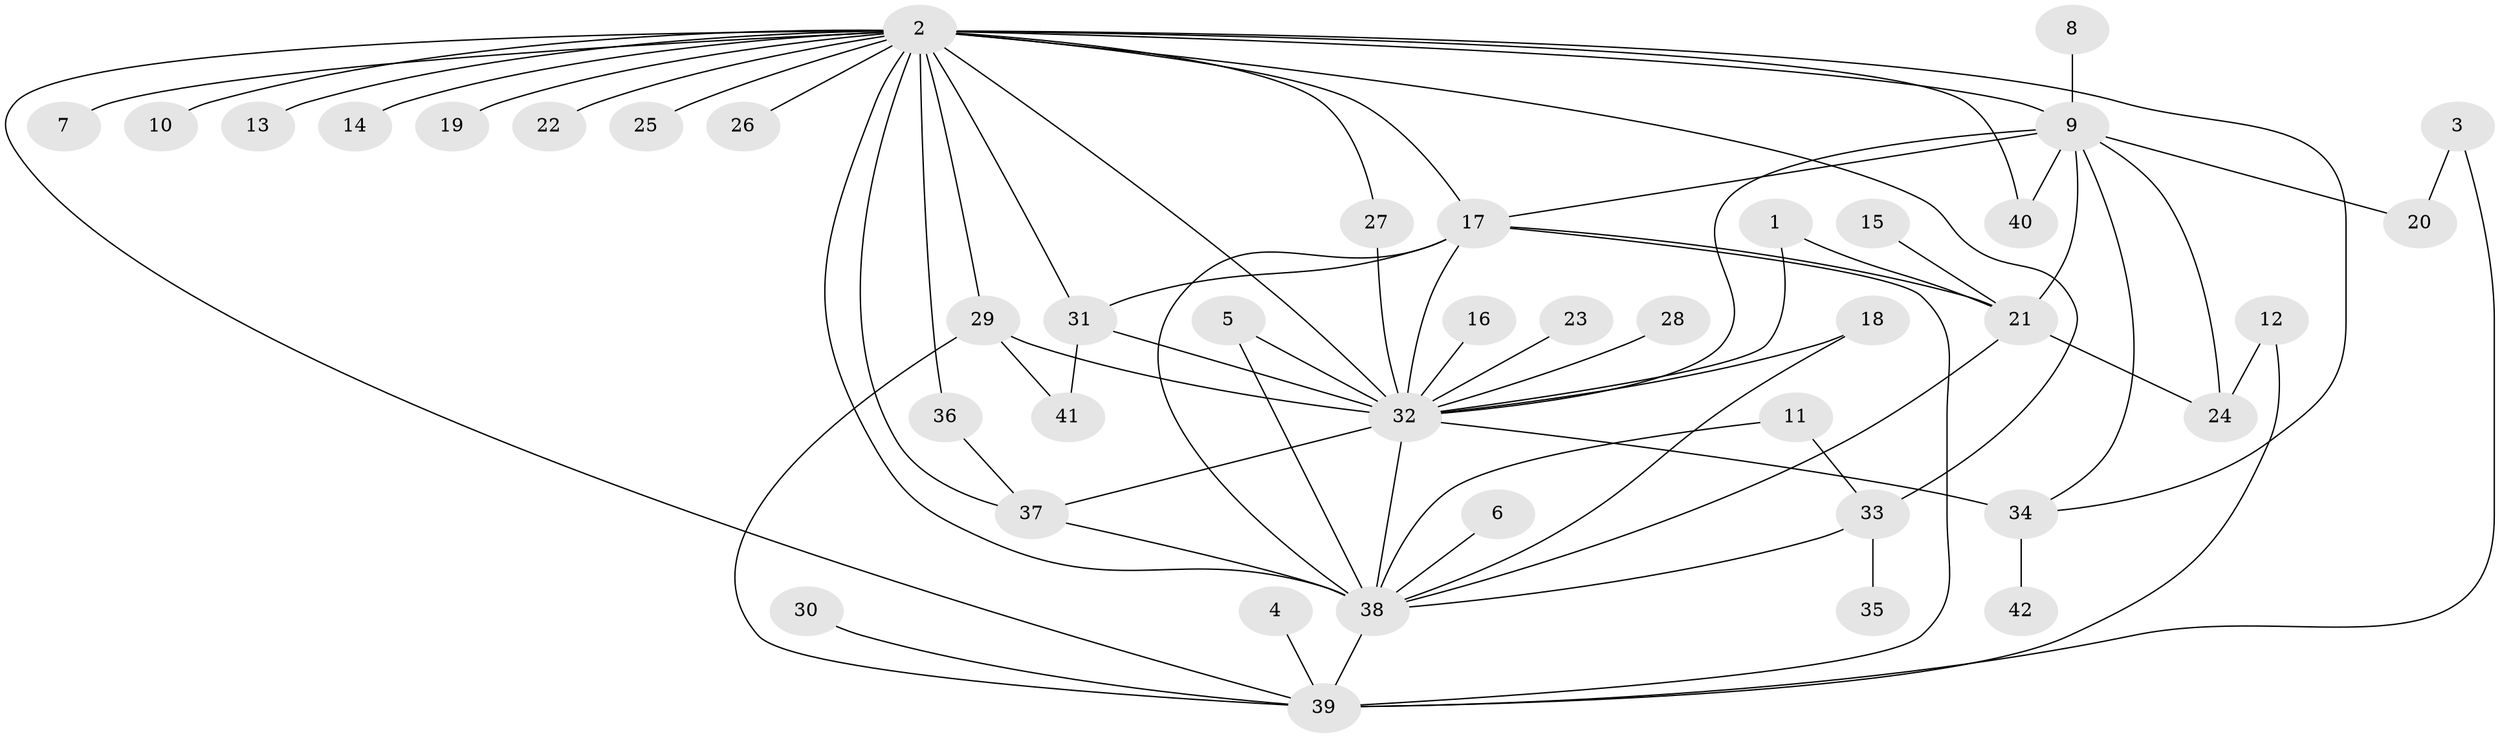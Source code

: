// original degree distribution, {26: 0.011904761904761904, 4: 0.10714285714285714, 11: 0.011904761904761904, 3: 0.14285714285714285, 6: 0.023809523809523808, 12: 0.011904761904761904, 9: 0.011904761904761904, 5: 0.023809523809523808, 2: 0.20238095238095238, 8: 0.011904761904761904, 1: 0.42857142857142855, 18: 0.011904761904761904}
// Generated by graph-tools (version 1.1) at 2025/25/03/09/25 03:25:57]
// undirected, 42 vertices, 70 edges
graph export_dot {
graph [start="1"]
  node [color=gray90,style=filled];
  1;
  2;
  3;
  4;
  5;
  6;
  7;
  8;
  9;
  10;
  11;
  12;
  13;
  14;
  15;
  16;
  17;
  18;
  19;
  20;
  21;
  22;
  23;
  24;
  25;
  26;
  27;
  28;
  29;
  30;
  31;
  32;
  33;
  34;
  35;
  36;
  37;
  38;
  39;
  40;
  41;
  42;
  1 -- 21 [weight=1.0];
  1 -- 32 [weight=1.0];
  2 -- 7 [weight=1.0];
  2 -- 9 [weight=1.0];
  2 -- 10 [weight=1.0];
  2 -- 13 [weight=1.0];
  2 -- 14 [weight=1.0];
  2 -- 17 [weight=1.0];
  2 -- 19 [weight=1.0];
  2 -- 22 [weight=1.0];
  2 -- 25 [weight=1.0];
  2 -- 26 [weight=1.0];
  2 -- 27 [weight=1.0];
  2 -- 29 [weight=1.0];
  2 -- 31 [weight=1.0];
  2 -- 32 [weight=4.0];
  2 -- 33 [weight=1.0];
  2 -- 34 [weight=1.0];
  2 -- 36 [weight=1.0];
  2 -- 37 [weight=1.0];
  2 -- 38 [weight=2.0];
  2 -- 39 [weight=1.0];
  2 -- 40 [weight=1.0];
  3 -- 20 [weight=1.0];
  3 -- 39 [weight=1.0];
  4 -- 39 [weight=1.0];
  5 -- 32 [weight=1.0];
  5 -- 38 [weight=1.0];
  6 -- 38 [weight=1.0];
  8 -- 9 [weight=1.0];
  9 -- 17 [weight=2.0];
  9 -- 20 [weight=1.0];
  9 -- 21 [weight=1.0];
  9 -- 24 [weight=1.0];
  9 -- 32 [weight=1.0];
  9 -- 34 [weight=1.0];
  9 -- 40 [weight=2.0];
  11 -- 33 [weight=1.0];
  11 -- 38 [weight=1.0];
  12 -- 24 [weight=1.0];
  12 -- 39 [weight=1.0];
  15 -- 21 [weight=1.0];
  16 -- 32 [weight=1.0];
  17 -- 21 [weight=1.0];
  17 -- 31 [weight=1.0];
  17 -- 32 [weight=2.0];
  17 -- 38 [weight=1.0];
  17 -- 39 [weight=1.0];
  18 -- 32 [weight=1.0];
  18 -- 38 [weight=1.0];
  21 -- 24 [weight=1.0];
  21 -- 38 [weight=1.0];
  23 -- 32 [weight=1.0];
  27 -- 32 [weight=1.0];
  28 -- 32 [weight=1.0];
  29 -- 32 [weight=1.0];
  29 -- 39 [weight=1.0];
  29 -- 41 [weight=1.0];
  30 -- 39 [weight=1.0];
  31 -- 32 [weight=1.0];
  31 -- 41 [weight=1.0];
  32 -- 34 [weight=3.0];
  32 -- 37 [weight=1.0];
  32 -- 38 [weight=1.0];
  33 -- 35 [weight=1.0];
  33 -- 38 [weight=1.0];
  34 -- 42 [weight=1.0];
  36 -- 37 [weight=1.0];
  37 -- 38 [weight=1.0];
  38 -- 39 [weight=1.0];
}
